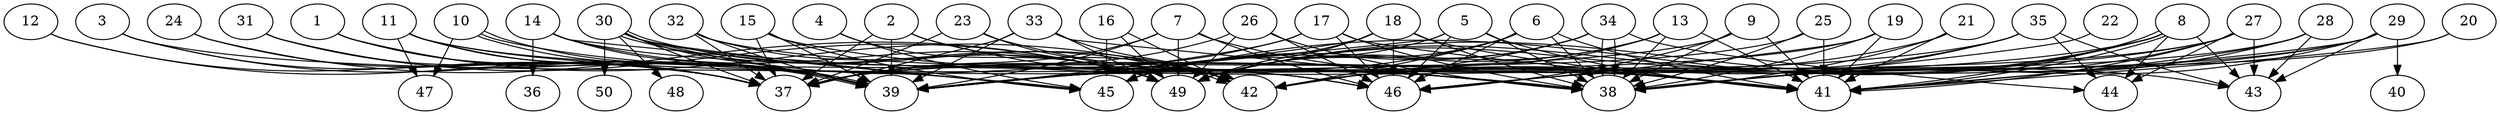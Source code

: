 // DAG automatically generated by daggen at Thu Oct  3 14:07:57 2019
// ./daggen --dot -n 50 --ccr 0.5 --fat 0.9 --regular 0.9 --density 0.7 --mindata 5242880 --maxdata 52428800 
digraph G {
  1 [size="94726144", alpha="0.17", expect_size="47363072"] 
  1 -> 37 [size ="47363072"]
  1 -> 39 [size ="47363072"]
  1 -> 42 [size ="47363072"]
  2 [size="78305280", alpha="0.09", expect_size="39152640"] 
  2 -> 37 [size ="39152640"]
  2 -> 38 [size ="39152640"]
  2 -> 39 [size ="39152640"]
  2 -> 42 [size ="39152640"]
  3 [size="25284608", alpha="0.16", expect_size="12642304"] 
  3 -> 37 [size ="12642304"]
  3 -> 39 [size ="12642304"]
  3 -> 45 [size ="12642304"]
  4 [size="23265280", alpha="0.08", expect_size="11632640"] 
  4 -> 45 [size ="11632640"]
  4 -> 49 [size ="11632640"]
  5 [size="67850240", alpha="0.02", expect_size="33925120"] 
  5 -> 38 [size ="33925120"]
  5 -> 39 [size ="33925120"]
  5 -> 41 [size ="33925120"]
  5 -> 45 [size ="33925120"]
  5 -> 46 [size ="33925120"]
  6 [size="78626816", alpha="0.10", expect_size="39313408"] 
  6 -> 38 [size ="39313408"]
  6 -> 39 [size ="39313408"]
  6 -> 41 [size ="39313408"]
  6 -> 42 [size ="39313408"]
  6 -> 46 [size ="39313408"]
  6 -> 49 [size ="39313408"]
  7 [size="46712832", alpha="0.06", expect_size="23356416"] 
  7 -> 37 [size ="23356416"]
  7 -> 39 [size ="23356416"]
  7 -> 41 [size ="23356416"]
  7 -> 46 [size ="23356416"]
  7 -> 49 [size ="23356416"]
  8 [size="85204992", alpha="0.01", expect_size="42602496"] 
  8 -> 39 [size ="42602496"]
  8 -> 41 [size ="42602496"]
  8 -> 41 [size ="42602496"]
  8 -> 43 [size ="42602496"]
  8 -> 44 [size ="42602496"]
  8 -> 45 [size ="42602496"]
  8 -> 46 [size ="42602496"]
  8 -> 49 [size ="42602496"]
  9 [size="49913856", alpha="0.19", expect_size="24956928"] 
  9 -> 38 [size ="24956928"]
  9 -> 39 [size ="24956928"]
  9 -> 41 [size ="24956928"]
  9 -> 46 [size ="24956928"]
  10 [size="73859072", alpha="0.18", expect_size="36929536"] 
  10 -> 39 [size ="36929536"]
  10 -> 39 [size ="36929536"]
  10 -> 41 [size ="36929536"]
  10 -> 47 [size ="36929536"]
  11 [size="91711488", alpha="0.16", expect_size="45855744"] 
  11 -> 37 [size ="45855744"]
  11 -> 38 [size ="45855744"]
  11 -> 39 [size ="45855744"]
  11 -> 46 [size ="45855744"]
  11 -> 47 [size ="45855744"]
  12 [size="76441600", alpha="0.12", expect_size="38220800"] 
  12 -> 37 [size ="38220800"]
  12 -> 39 [size ="38220800"]
  13 [size="26013696", alpha="0.01", expect_size="13006848"] 
  13 -> 38 [size ="13006848"]
  13 -> 41 [size ="13006848"]
  13 -> 42 [size ="13006848"]
  13 -> 45 [size ="13006848"]
  13 -> 49 [size ="13006848"]
  14 [size="99944448", alpha="0.01", expect_size="49972224"] 
  14 -> 36 [size ="49972224"]
  14 -> 39 [size ="49972224"]
  14 -> 45 [size ="49972224"]
  14 -> 46 [size ="49972224"]
  14 -> 49 [size ="49972224"]
  15 [size="43051008", alpha="0.08", expect_size="21525504"] 
  15 -> 37 [size ="21525504"]
  15 -> 39 [size ="21525504"]
  15 -> 43 [size ="21525504"]
  15 -> 45 [size ="21525504"]
  16 [size="50900992", alpha="0.01", expect_size="25450496"] 
  16 -> 42 [size ="25450496"]
  16 -> 45 [size ="25450496"]
  16 -> 49 [size ="25450496"]
  17 [size="99289088", alpha="0.11", expect_size="49644544"] 
  17 -> 37 [size ="49644544"]
  17 -> 38 [size ="49644544"]
  17 -> 39 [size ="49644544"]
  17 -> 41 [size ="49644544"]
  17 -> 46 [size ="49644544"]
  18 [size="34545664", alpha="0.12", expect_size="17272832"] 
  18 -> 38 [size ="17272832"]
  18 -> 39 [size ="17272832"]
  18 -> 41 [size ="17272832"]
  18 -> 45 [size ="17272832"]
  18 -> 46 [size ="17272832"]
  18 -> 49 [size ="17272832"]
  19 [size="39325696", alpha="0.11", expect_size="19662848"] 
  19 -> 38 [size ="19662848"]
  19 -> 39 [size ="19662848"]
  19 -> 41 [size ="19662848"]
  19 -> 46 [size ="19662848"]
  20 [size="35207168", alpha="0.01", expect_size="17603584"] 
  20 -> 38 [size ="17603584"]
  20 -> 41 [size ="17603584"]
  21 [size="25276416", alpha="0.08", expect_size="12638208"] 
  21 -> 38 [size ="12638208"]
  21 -> 41 [size ="12638208"]
  21 -> 49 [size ="12638208"]
  22 [size="100833280", alpha="0.10", expect_size="50416640"] 
  22 -> 38 [size ="50416640"]
  23 [size="60794880", alpha="0.15", expect_size="30397440"] 
  23 -> 37 [size ="30397440"]
  23 -> 38 [size ="30397440"]
  23 -> 49 [size ="30397440"]
  24 [size="67639296", alpha="0.03", expect_size="33819648"] 
  24 -> 37 [size ="33819648"]
  24 -> 49 [size ="33819648"]
  25 [size="70748160", alpha="0.03", expect_size="35374080"] 
  25 -> 37 [size ="35374080"]
  25 -> 38 [size ="35374080"]
  25 -> 41 [size ="35374080"]
  26 [size="11890688", alpha="0.18", expect_size="5945344"] 
  26 -> 37 [size ="5945344"]
  26 -> 38 [size ="5945344"]
  26 -> 46 [size ="5945344"]
  26 -> 49 [size ="5945344"]
  27 [size="18012160", alpha="0.20", expect_size="9006080"] 
  27 -> 37 [size ="9006080"]
  27 -> 38 [size ="9006080"]
  27 -> 41 [size ="9006080"]
  27 -> 43 [size ="9006080"]
  27 -> 44 [size ="9006080"]
  27 -> 46 [size ="9006080"]
  28 [size="68755456", alpha="0.18", expect_size="34377728"] 
  28 -> 38 [size ="34377728"]
  28 -> 41 [size ="34377728"]
  28 -> 42 [size ="34377728"]
  28 -> 43 [size ="34377728"]
  29 [size="30515200", alpha="0.04", expect_size="15257600"] 
  29 -> 37 [size ="15257600"]
  29 -> 38 [size ="15257600"]
  29 -> 40 [size ="15257600"]
  29 -> 41 [size ="15257600"]
  29 -> 42 [size ="15257600"]
  29 -> 43 [size ="15257600"]
  30 [size="81051648", alpha="0.04", expect_size="40525824"] 
  30 -> 37 [size ="40525824"]
  30 -> 38 [size ="40525824"]
  30 -> 39 [size ="40525824"]
  30 -> 42 [size ="40525824"]
  30 -> 42 [size ="40525824"]
  30 -> 45 [size ="40525824"]
  30 -> 46 [size ="40525824"]
  30 -> 48 [size ="40525824"]
  30 -> 50 [size ="40525824"]
  31 [size="83509248", alpha="0.01", expect_size="41754624"] 
  31 -> 37 [size ="41754624"]
  31 -> 39 [size ="41754624"]
  31 -> 49 [size ="41754624"]
  32 [size="27758592", alpha="0.12", expect_size="13879296"] 
  32 -> 37 [size ="13879296"]
  32 -> 38 [size ="13879296"]
  32 -> 39 [size ="13879296"]
  32 -> 49 [size ="13879296"]
  33 [size="75993088", alpha="0.06", expect_size="37996544"] 
  33 -> 37 [size ="37996544"]
  33 -> 38 [size ="37996544"]
  33 -> 39 [size ="37996544"]
  33 -> 42 [size ="37996544"]
  33 -> 49 [size ="37996544"]
  34 [size="54267904", alpha="0.20", expect_size="27133952"] 
  34 -> 38 [size ="27133952"]
  34 -> 38 [size ="27133952"]
  34 -> 39 [size ="27133952"]
  34 -> 44 [size ="27133952"]
  34 -> 45 [size ="27133952"]
  34 -> 49 [size ="27133952"]
  35 [size="69736448", alpha="0.20", expect_size="34868224"] 
  35 -> 39 [size ="34868224"]
  35 -> 42 [size ="34868224"]
  35 -> 43 [size ="34868224"]
  35 -> 44 [size ="34868224"]
  35 -> 49 [size ="34868224"]
  36 [size="85391360", alpha="0.08", expect_size="42695680"] 
  37 [size="75003904", alpha="0.16", expect_size="37501952"] 
  38 [size="74799104", alpha="0.08", expect_size="37399552"] 
  39 [size="65126400", alpha="0.07", expect_size="32563200"] 
  40 [size="85411840", alpha="0.11", expect_size="42705920"] 
  41 [size="104660992", alpha="0.18", expect_size="52330496"] 
  42 [size="15355904", alpha="0.04", expect_size="7677952"] 
  43 [size="72196096", alpha="0.01", expect_size="36098048"] 
  44 [size="101965824", alpha="0.10", expect_size="50982912"] 
  45 [size="99751936", alpha="0.12", expect_size="49875968"] 
  46 [size="98123776", alpha="0.14", expect_size="49061888"] 
  47 [size="43122688", alpha="0.18", expect_size="21561344"] 
  48 [size="23552000", alpha="0.14", expect_size="11776000"] 
  49 [size="63473664", alpha="0.14", expect_size="31736832"] 
  50 [size="97355776", alpha="0.09", expect_size="48677888"] 
}
